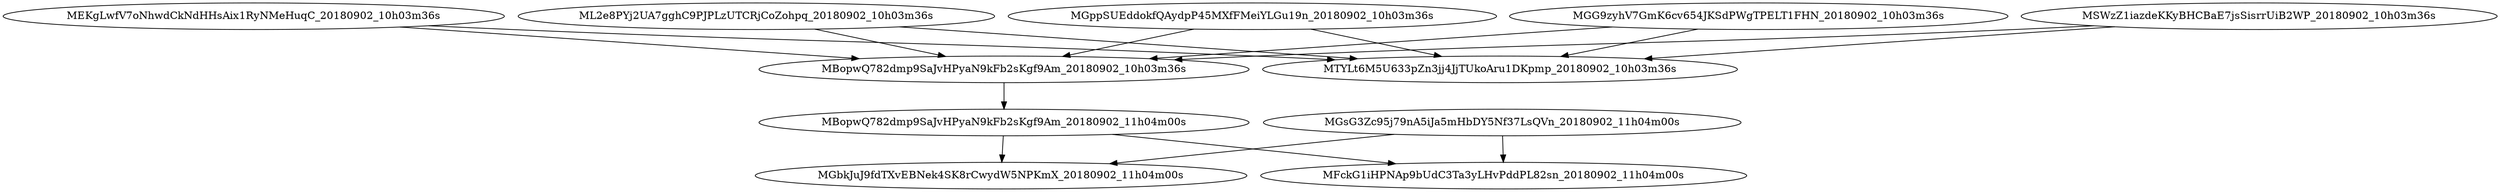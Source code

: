 digraph{rankdir=TB;MSWzZ1iazdeKKyBHCBaE7jsSisrrUiB2WP_20180902_10h03m36s -> MBopwQ782dmp9SaJvHPyaN9kFb2sKgf9Am_20180902_10h03m36s;
MEKgLwfV7oNhwdCkNdHHsAix1RyNMeHuqC_20180902_10h03m36s -> MBopwQ782dmp9SaJvHPyaN9kFb2sKgf9Am_20180902_10h03m36s;
ML2e8PYj2UA7gghC9PJPLzUTCRjCoZohpq_20180902_10h03m36s -> MBopwQ782dmp9SaJvHPyaN9kFb2sKgf9Am_20180902_10h03m36s;
MBopwQ782dmp9SaJvHPyaN9kFb2sKgf9Am_20180902_11h04m00s -> MGbkJuJ9fdTXvEBNek4SK8rCwydW5NPKmX_20180902_11h04m00s;
ML2e8PYj2UA7gghC9PJPLzUTCRjCoZohpq_20180902_10h03m36s -> MTYLt6M5U633pZn3jj4JjTUkoAru1DKpmp_20180902_10h03m36s;
MSWzZ1iazdeKKyBHCBaE7jsSisrrUiB2WP_20180902_10h03m36s -> MTYLt6M5U633pZn3jj4JjTUkoAru1DKpmp_20180902_10h03m36s;
MEKgLwfV7oNhwdCkNdHHsAix1RyNMeHuqC_20180902_10h03m36s -> MTYLt6M5U633pZn3jj4JjTUkoAru1DKpmp_20180902_10h03m36s;
MGppSUEddokfQAydpP45MXfFMeiYLGu19n_20180902_10h03m36s -> MTYLt6M5U633pZn3jj4JjTUkoAru1DKpmp_20180902_10h03m36s;
MGsG3Zc95j79nA5iJa5mHbDY5Nf37LsQVn_20180902_11h04m00s -> MGbkJuJ9fdTXvEBNek4SK8rCwydW5NPKmX_20180902_11h04m00s;
MBopwQ782dmp9SaJvHPyaN9kFb2sKgf9Am_20180902_10h03m36s -> MBopwQ782dmp9SaJvHPyaN9kFb2sKgf9Am_20180902_11h04m00s;
MBopwQ782dmp9SaJvHPyaN9kFb2sKgf9Am_20180902_11h04m00s -> MFckG1iHPNAp9bUdC3Ta3yLHvPddPL82sn_20180902_11h04m00s;
MGG9zyhV7GmK6cv654JKSdPWgTPELT1FHN_20180902_10h03m36s -> MTYLt6M5U633pZn3jj4JjTUkoAru1DKpmp_20180902_10h03m36s;
MGsG3Zc95j79nA5iJa5mHbDY5Nf37LsQVn_20180902_11h04m00s -> MFckG1iHPNAp9bUdC3Ta3yLHvPddPL82sn_20180902_11h04m00s;
MGppSUEddokfQAydpP45MXfFMeiYLGu19n_20180902_10h03m36s -> MBopwQ782dmp9SaJvHPyaN9kFb2sKgf9Am_20180902_10h03m36s;
MGG9zyhV7GmK6cv654JKSdPWgTPELT1FHN_20180902_10h03m36s -> MBopwQ782dmp9SaJvHPyaN9kFb2sKgf9Am_20180902_10h03m36s;
}